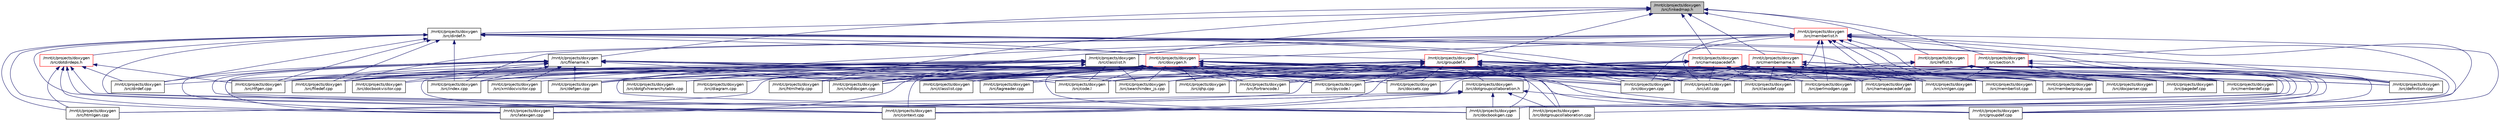digraph "/mnt/c/projects/doxygen/src/linkedmap.h"
{
 // LATEX_PDF_SIZE
  edge [fontname="Helvetica",fontsize="10",labelfontname="Helvetica",labelfontsize="10"];
  node [fontname="Helvetica",fontsize="10",shape=record];
  Node1 [label="/mnt/c/projects/doxygen\l/src/linkedmap.h",height=0.2,width=0.4,color="black", fillcolor="grey75", style="filled", fontcolor="black",tooltip=" "];
  Node1 -> Node2 [dir="back",color="midnightblue",fontsize="10",style="solid"];
  Node2 [label="/mnt/c/projects/doxygen\l/src/classlist.h",height=0.2,width=0.4,color="black", fillcolor="white", style="filled",URL="$classlist_8h.html",tooltip=" "];
  Node2 -> Node3 [dir="back",color="midnightblue",fontsize="10",style="solid"];
  Node3 [label="/mnt/c/projects/doxygen\l/src/classdef.cpp",height=0.2,width=0.4,color="black", fillcolor="white", style="filled",URL="$classdef_8cpp.html",tooltip=" "];
  Node2 -> Node4 [dir="back",color="midnightblue",fontsize="10",style="solid"];
  Node4 [label="/mnt/c/projects/doxygen\l/src/classlist.cpp",height=0.2,width=0.4,color="black", fillcolor="white", style="filled",URL="$classlist_8cpp.html",tooltip=" "];
  Node2 -> Node5 [dir="back",color="midnightblue",fontsize="10",style="solid"];
  Node5 [label="/mnt/c/projects/doxygen\l/src/code.l",height=0.2,width=0.4,color="black", fillcolor="white", style="filled",URL="$code_8l.html",tooltip=" "];
  Node2 -> Node6 [dir="back",color="midnightblue",fontsize="10",style="solid"];
  Node6 [label="/mnt/c/projects/doxygen\l/src/context.cpp",height=0.2,width=0.4,color="black", fillcolor="white", style="filled",URL="$context_8cpp.html",tooltip=" "];
  Node2 -> Node7 [dir="back",color="midnightblue",fontsize="10",style="solid"];
  Node7 [label="/mnt/c/projects/doxygen\l/src/defgen.cpp",height=0.2,width=0.4,color="black", fillcolor="white", style="filled",URL="$defgen_8cpp.html",tooltip=" "];
  Node2 -> Node8 [dir="back",color="midnightblue",fontsize="10",style="solid"];
  Node8 [label="/mnt/c/projects/doxygen\l/src/diagram.cpp",height=0.2,width=0.4,color="black", fillcolor="white", style="filled",URL="$diagram_8cpp.html",tooltip=" "];
  Node2 -> Node9 [dir="back",color="midnightblue",fontsize="10",style="solid"];
  Node9 [label="/mnt/c/projects/doxygen\l/src/docbookgen.cpp",height=0.2,width=0.4,color="black", fillcolor="white", style="filled",URL="$docbookgen_8cpp.html",tooltip=" "];
  Node2 -> Node10 [dir="back",color="midnightblue",fontsize="10",style="solid"];
  Node10 [label="/mnt/c/projects/doxygen\l/src/docparser.cpp",height=0.2,width=0.4,color="black", fillcolor="white", style="filled",URL="$docparser_8cpp.html",tooltip=" "];
  Node2 -> Node11 [dir="back",color="midnightblue",fontsize="10",style="solid"];
  Node11 [label="/mnt/c/projects/doxygen\l/src/dotgfxhierarchytable.cpp",height=0.2,width=0.4,color="black", fillcolor="white", style="filled",URL="$dotgfxhierarchytable_8cpp.html",tooltip=" "];
  Node2 -> Node12 [dir="back",color="midnightblue",fontsize="10",style="solid"];
  Node12 [label="/mnt/c/projects/doxygen\l/src/dotgroupcollaboration.cpp",height=0.2,width=0.4,color="black", fillcolor="white", style="filled",URL="$dotgroupcollaboration_8cpp.html",tooltip=" "];
  Node2 -> Node13 [dir="back",color="midnightblue",fontsize="10",style="solid"];
  Node13 [label="/mnt/c/projects/doxygen\l/src/doxygen.cpp",height=0.2,width=0.4,color="black", fillcolor="white", style="filled",URL="$doxygen_8cpp.html",tooltip=" "];
  Node2 -> Node14 [dir="back",color="midnightblue",fontsize="10",style="solid"];
  Node14 [label="/mnt/c/projects/doxygen\l/src/filedef.cpp",height=0.2,width=0.4,color="black", fillcolor="white", style="filled",URL="$filedef_8cpp.html",tooltip=" "];
  Node2 -> Node15 [dir="back",color="midnightblue",fontsize="10",style="solid"];
  Node15 [label="/mnt/c/projects/doxygen\l/src/fortrancode.l",height=0.2,width=0.4,color="black", fillcolor="white", style="filled",URL="$fortrancode_8l.html",tooltip=" "];
  Node2 -> Node16 [dir="back",color="midnightblue",fontsize="10",style="solid"];
  Node16 [label="/mnt/c/projects/doxygen\l/src/groupdef.cpp",height=0.2,width=0.4,color="black", fillcolor="white", style="filled",URL="$groupdef_8cpp.html",tooltip=" "];
  Node2 -> Node17 [dir="back",color="midnightblue",fontsize="10",style="solid"];
  Node17 [label="/mnt/c/projects/doxygen\l/src/index.cpp",height=0.2,width=0.4,color="black", fillcolor="white", style="filled",URL="$index_8cpp.html",tooltip="This file contains functions for the various index pages."];
  Node2 -> Node18 [dir="back",color="midnightblue",fontsize="10",style="solid"];
  Node18 [label="/mnt/c/projects/doxygen\l/src/latexgen.cpp",height=0.2,width=0.4,color="black", fillcolor="white", style="filled",URL="$latexgen_8cpp.html",tooltip=" "];
  Node2 -> Node19 [dir="back",color="midnightblue",fontsize="10",style="solid"];
  Node19 [label="/mnt/c/projects/doxygen\l/src/namespacedef.cpp",height=0.2,width=0.4,color="black", fillcolor="white", style="filled",URL="$namespacedef_8cpp.html",tooltip=" "];
  Node2 -> Node20 [dir="back",color="midnightblue",fontsize="10",style="solid"];
  Node20 [label="/mnt/c/projects/doxygen\l/src/perlmodgen.cpp",height=0.2,width=0.4,color="black", fillcolor="white", style="filled",URL="$perlmodgen_8cpp.html",tooltip=" "];
  Node2 -> Node21 [dir="back",color="midnightblue",fontsize="10",style="solid"];
  Node21 [label="/mnt/c/projects/doxygen\l/src/pycode.l",height=0.2,width=0.4,color="black", fillcolor="white", style="filled",URL="$pycode_8l.html",tooltip=" "];
  Node2 -> Node22 [dir="back",color="midnightblue",fontsize="10",style="solid"];
  Node22 [label="/mnt/c/projects/doxygen\l/src/rtfgen.cpp",height=0.2,width=0.4,color="black", fillcolor="white", style="filled",URL="$rtfgen_8cpp.html",tooltip=" "];
  Node2 -> Node23 [dir="back",color="midnightblue",fontsize="10",style="solid"];
  Node23 [label="/mnt/c/projects/doxygen\l/src/searchindex_js.cpp",height=0.2,width=0.4,color="black", fillcolor="white", style="filled",URL="$searchindex__js_8cpp.html",tooltip=" "];
  Node2 -> Node24 [dir="back",color="midnightblue",fontsize="10",style="solid"];
  Node24 [label="/mnt/c/projects/doxygen\l/src/util.cpp",height=0.2,width=0.4,color="black", fillcolor="white", style="filled",URL="$util_8cpp.html",tooltip=" "];
  Node2 -> Node25 [dir="back",color="midnightblue",fontsize="10",style="solid"];
  Node25 [label="/mnt/c/projects/doxygen\l/src/vhdldocgen.cpp",height=0.2,width=0.4,color="black", fillcolor="white", style="filled",URL="$vhdldocgen_8cpp.html",tooltip=" "];
  Node2 -> Node26 [dir="back",color="midnightblue",fontsize="10",style="solid"];
  Node26 [label="/mnt/c/projects/doxygen\l/src/xmlgen.cpp",height=0.2,width=0.4,color="black", fillcolor="white", style="filled",URL="$xmlgen_8cpp.html",tooltip=" "];
  Node1 -> Node27 [dir="back",color="midnightblue",fontsize="10",style="solid"];
  Node27 [label="/mnt/c/projects/doxygen\l/src/dirdef.h",height=0.2,width=0.4,color="black", fillcolor="white", style="filled",URL="$dirdef_8h.html",tooltip=" "];
  Node27 -> Node6 [dir="back",color="midnightblue",fontsize="10",style="solid"];
  Node27 -> Node28 [dir="back",color="midnightblue",fontsize="10",style="solid"];
  Node28 [label="/mnt/c/projects/doxygen\l/src/definition.cpp",height=0.2,width=0.4,color="black", fillcolor="white", style="filled",URL="$definition_8cpp.html",tooltip=" "];
  Node27 -> Node29 [dir="back",color="midnightblue",fontsize="10",style="solid"];
  Node29 [label="/mnt/c/projects/doxygen\l/src/dirdef.cpp",height=0.2,width=0.4,color="black", fillcolor="white", style="filled",URL="$dirdef_8cpp.html",tooltip=" "];
  Node27 -> Node9 [dir="back",color="midnightblue",fontsize="10",style="solid"];
  Node27 -> Node30 [dir="back",color="midnightblue",fontsize="10",style="solid"];
  Node30 [label="/mnt/c/projects/doxygen\l/src/dotdirdeps.h",height=0.2,width=0.4,color="red", fillcolor="white", style="filled",URL="$dotdirdeps_8h.html",tooltip=" "];
  Node30 -> Node6 [dir="back",color="midnightblue",fontsize="10",style="solid"];
  Node30 -> Node29 [dir="back",color="midnightblue",fontsize="10",style="solid"];
  Node30 -> Node9 [dir="back",color="midnightblue",fontsize="10",style="solid"];
  Node30 -> Node32 [dir="back",color="midnightblue",fontsize="10",style="solid"];
  Node32 [label="/mnt/c/projects/doxygen\l/src/htmlgen.cpp",height=0.2,width=0.4,color="black", fillcolor="white", style="filled",URL="$htmlgen_8cpp.html",tooltip=" "];
  Node30 -> Node18 [dir="back",color="midnightblue",fontsize="10",style="solid"];
  Node30 -> Node22 [dir="back",color="midnightblue",fontsize="10",style="solid"];
  Node27 -> Node13 [dir="back",color="midnightblue",fontsize="10",style="solid"];
  Node27 -> Node33 [dir="back",color="midnightblue",fontsize="10",style="solid"];
  Node33 [label="/mnt/c/projects/doxygen\l/src/doxygen.h",height=0.2,width=0.4,color="red", fillcolor="white", style="filled",URL="$doxygen_8h.html",tooltip=" "];
  Node33 -> Node3 [dir="back",color="midnightblue",fontsize="10",style="solid"];
  Node33 -> Node4 [dir="back",color="midnightblue",fontsize="10",style="solid"];
  Node33 -> Node5 [dir="back",color="midnightblue",fontsize="10",style="solid"];
  Node33 -> Node6 [dir="back",color="midnightblue",fontsize="10",style="solid"];
  Node33 -> Node7 [dir="back",color="midnightblue",fontsize="10",style="solid"];
  Node33 -> Node28 [dir="back",color="midnightblue",fontsize="10",style="solid"];
  Node33 -> Node8 [dir="back",color="midnightblue",fontsize="10",style="solid"];
  Node33 -> Node29 [dir="back",color="midnightblue",fontsize="10",style="solid"];
  Node33 -> Node9 [dir="back",color="midnightblue",fontsize="10",style="solid"];
  Node33 -> Node37 [dir="back",color="midnightblue",fontsize="10",style="solid"];
  Node37 [label="/mnt/c/projects/doxygen\l/src/docbookvisitor.cpp",height=0.2,width=0.4,color="black", fillcolor="white", style="filled",URL="$docbookvisitor_8cpp.html",tooltip=" "];
  Node33 -> Node10 [dir="back",color="midnightblue",fontsize="10",style="solid"];
  Node33 -> Node39 [dir="back",color="midnightblue",fontsize="10",style="solid"];
  Node39 [label="/mnt/c/projects/doxygen\l/src/docsets.cpp",height=0.2,width=0.4,color="black", fillcolor="white", style="filled",URL="$docsets_8cpp.html",tooltip=" "];
  Node33 -> Node11 [dir="back",color="midnightblue",fontsize="10",style="solid"];
  Node33 -> Node12 [dir="back",color="midnightblue",fontsize="10",style="solid"];
  Node33 -> Node13 [dir="back",color="midnightblue",fontsize="10",style="solid"];
  Node33 -> Node14 [dir="back",color="midnightblue",fontsize="10",style="solid"];
  Node33 -> Node15 [dir="back",color="midnightblue",fontsize="10",style="solid"];
  Node33 -> Node16 [dir="back",color="midnightblue",fontsize="10",style="solid"];
  Node33 -> Node32 [dir="back",color="midnightblue",fontsize="10",style="solid"];
  Node33 -> Node54 [dir="back",color="midnightblue",fontsize="10",style="solid"];
  Node54 [label="/mnt/c/projects/doxygen\l/src/htmlhelp.cpp",height=0.2,width=0.4,color="black", fillcolor="white", style="filled",URL="$htmlhelp_8cpp.html",tooltip=" "];
  Node33 -> Node17 [dir="back",color="midnightblue",fontsize="10",style="solid"];
  Node33 -> Node18 [dir="back",color="midnightblue",fontsize="10",style="solid"];
  Node33 -> Node62 [dir="back",color="midnightblue",fontsize="10",style="solid"];
  Node62 [label="/mnt/c/projects/doxygen\l/src/memberdef.cpp",height=0.2,width=0.4,color="black", fillcolor="white", style="filled",URL="$memberdef_8cpp.html",tooltip=" "];
  Node33 -> Node63 [dir="back",color="midnightblue",fontsize="10",style="solid"];
  Node63 [label="/mnt/c/projects/doxygen\l/src/membergroup.cpp",height=0.2,width=0.4,color="black", fillcolor="white", style="filled",URL="$membergroup_8cpp.html",tooltip=" "];
  Node33 -> Node64 [dir="back",color="midnightblue",fontsize="10",style="solid"];
  Node64 [label="/mnt/c/projects/doxygen\l/src/memberlist.cpp",height=0.2,width=0.4,color="black", fillcolor="white", style="filled",URL="$memberlist_8cpp.html",tooltip=" "];
  Node33 -> Node19 [dir="back",color="midnightblue",fontsize="10",style="solid"];
  Node33 -> Node70 [dir="back",color="midnightblue",fontsize="10",style="solid"];
  Node70 [label="/mnt/c/projects/doxygen\l/src/pagedef.cpp",height=0.2,width=0.4,color="black", fillcolor="white", style="filled",URL="$pagedef_8cpp.html",tooltip=" "];
  Node33 -> Node20 [dir="back",color="midnightblue",fontsize="10",style="solid"];
  Node33 -> Node21 [dir="back",color="midnightblue",fontsize="10",style="solid"];
  Node33 -> Node78 [dir="back",color="midnightblue",fontsize="10",style="solid"];
  Node78 [label="/mnt/c/projects/doxygen\l/src/qhp.cpp",height=0.2,width=0.4,color="black", fillcolor="white", style="filled",URL="$qhp_8cpp.html",tooltip=" "];
  Node33 -> Node22 [dir="back",color="midnightblue",fontsize="10",style="solid"];
  Node33 -> Node23 [dir="back",color="midnightblue",fontsize="10",style="solid"];
  Node33 -> Node83 [dir="back",color="midnightblue",fontsize="10",style="solid"];
  Node83 [label="/mnt/c/projects/doxygen\l/src/tagreader.cpp",height=0.2,width=0.4,color="black", fillcolor="white", style="filled",URL="$tagreader_8cpp.html",tooltip=" "];
  Node33 -> Node24 [dir="back",color="midnightblue",fontsize="10",style="solid"];
  Node33 -> Node25 [dir="back",color="midnightblue",fontsize="10",style="solid"];
  Node33 -> Node85 [dir="back",color="midnightblue",fontsize="10",style="solid"];
  Node85 [label="/mnt/c/projects/doxygen\l/src/xmldocvisitor.cpp",height=0.2,width=0.4,color="black", fillcolor="white", style="filled",URL="$xmldocvisitor_8cpp.html",tooltip=" "];
  Node33 -> Node26 [dir="back",color="midnightblue",fontsize="10",style="solid"];
  Node27 -> Node14 [dir="back",color="midnightblue",fontsize="10",style="solid"];
  Node27 -> Node16 [dir="back",color="midnightblue",fontsize="10",style="solid"];
  Node27 -> Node86 [dir="back",color="midnightblue",fontsize="10",style="solid"];
  Node86 [label="/mnt/c/projects/doxygen\l/src/groupdef.h",height=0.2,width=0.4,color="red", fillcolor="white", style="filled",URL="$groupdef_8h.html",tooltip=" "];
  Node86 -> Node3 [dir="back",color="midnightblue",fontsize="10",style="solid"];
  Node86 -> Node4 [dir="back",color="midnightblue",fontsize="10",style="solid"];
  Node86 -> Node5 [dir="back",color="midnightblue",fontsize="10",style="solid"];
  Node86 -> Node6 [dir="back",color="midnightblue",fontsize="10",style="solid"];
  Node86 -> Node28 [dir="back",color="midnightblue",fontsize="10",style="solid"];
  Node86 -> Node9 [dir="back",color="midnightblue",fontsize="10",style="solid"];
  Node86 -> Node10 [dir="back",color="midnightblue",fontsize="10",style="solid"];
  Node86 -> Node39 [dir="back",color="midnightblue",fontsize="10",style="solid"];
  Node86 -> Node87 [dir="back",color="midnightblue",fontsize="10",style="solid"];
  Node87 [label="/mnt/c/projects/doxygen\l/src/dotgroupcollaboration.h",height=0.2,width=0.4,color="black", fillcolor="white", style="filled",URL="$dotgroupcollaboration_8h.html",tooltip=" "];
  Node87 -> Node6 [dir="back",color="midnightblue",fontsize="10",style="solid"];
  Node87 -> Node9 [dir="back",color="midnightblue",fontsize="10",style="solid"];
  Node87 -> Node12 [dir="back",color="midnightblue",fontsize="10",style="solid"];
  Node87 -> Node16 [dir="back",color="midnightblue",fontsize="10",style="solid"];
  Node87 -> Node32 [dir="back",color="midnightblue",fontsize="10",style="solid"];
  Node87 -> Node18 [dir="back",color="midnightblue",fontsize="10",style="solid"];
  Node86 -> Node13 [dir="back",color="midnightblue",fontsize="10",style="solid"];
  Node86 -> Node14 [dir="back",color="midnightblue",fontsize="10",style="solid"];
  Node86 -> Node15 [dir="back",color="midnightblue",fontsize="10",style="solid"];
  Node86 -> Node16 [dir="back",color="midnightblue",fontsize="10",style="solid"];
  Node86 -> Node54 [dir="back",color="midnightblue",fontsize="10",style="solid"];
  Node86 -> Node17 [dir="back",color="midnightblue",fontsize="10",style="solid"];
  Node86 -> Node18 [dir="back",color="midnightblue",fontsize="10",style="solid"];
  Node86 -> Node62 [dir="back",color="midnightblue",fontsize="10",style="solid"];
  Node86 -> Node63 [dir="back",color="midnightblue",fontsize="10",style="solid"];
  Node86 -> Node64 [dir="back",color="midnightblue",fontsize="10",style="solid"];
  Node86 -> Node70 [dir="back",color="midnightblue",fontsize="10",style="solid"];
  Node86 -> Node20 [dir="back",color="midnightblue",fontsize="10",style="solid"];
  Node86 -> Node21 [dir="back",color="midnightblue",fontsize="10",style="solid"];
  Node86 -> Node78 [dir="back",color="midnightblue",fontsize="10",style="solid"];
  Node86 -> Node22 [dir="back",color="midnightblue",fontsize="10",style="solid"];
  Node86 -> Node23 [dir="back",color="midnightblue",fontsize="10",style="solid"];
  Node86 -> Node24 [dir="back",color="midnightblue",fontsize="10",style="solid"];
  Node86 -> Node25 [dir="back",color="midnightblue",fontsize="10",style="solid"];
  Node86 -> Node26 [dir="back",color="midnightblue",fontsize="10",style="solid"];
  Node27 -> Node32 [dir="back",color="midnightblue",fontsize="10",style="solid"];
  Node27 -> Node17 [dir="back",color="midnightblue",fontsize="10",style="solid"];
  Node27 -> Node18 [dir="back",color="midnightblue",fontsize="10",style="solid"];
  Node27 -> Node22 [dir="back",color="midnightblue",fontsize="10",style="solid"];
  Node27 -> Node24 [dir="back",color="midnightblue",fontsize="10",style="solid"];
  Node27 -> Node26 [dir="back",color="midnightblue",fontsize="10",style="solid"];
  Node1 -> Node88 [dir="back",color="midnightblue",fontsize="10",style="solid"];
  Node88 [label="/mnt/c/projects/doxygen\l/src/filename.h",height=0.2,width=0.4,color="black", fillcolor="white", style="filled",URL="$filename_8h.html",tooltip=" "];
  Node88 -> Node5 [dir="back",color="midnightblue",fontsize="10",style="solid"];
  Node88 -> Node6 [dir="back",color="midnightblue",fontsize="10",style="solid"];
  Node88 -> Node7 [dir="back",color="midnightblue",fontsize="10",style="solid"];
  Node88 -> Node29 [dir="back",color="midnightblue",fontsize="10",style="solid"];
  Node88 -> Node9 [dir="back",color="midnightblue",fontsize="10",style="solid"];
  Node88 -> Node37 [dir="back",color="midnightblue",fontsize="10",style="solid"];
  Node88 -> Node13 [dir="back",color="midnightblue",fontsize="10",style="solid"];
  Node88 -> Node14 [dir="back",color="midnightblue",fontsize="10",style="solid"];
  Node88 -> Node17 [dir="back",color="midnightblue",fontsize="10",style="solid"];
  Node88 -> Node18 [dir="back",color="midnightblue",fontsize="10",style="solid"];
  Node88 -> Node20 [dir="back",color="midnightblue",fontsize="10",style="solid"];
  Node88 -> Node22 [dir="back",color="midnightblue",fontsize="10",style="solid"];
  Node88 -> Node23 [dir="back",color="midnightblue",fontsize="10",style="solid"];
  Node88 -> Node83 [dir="back",color="midnightblue",fontsize="10",style="solid"];
  Node88 -> Node24 [dir="back",color="midnightblue",fontsize="10",style="solid"];
  Node88 -> Node25 [dir="back",color="midnightblue",fontsize="10",style="solid"];
  Node88 -> Node85 [dir="back",color="midnightblue",fontsize="10",style="solid"];
  Node88 -> Node26 [dir="back",color="midnightblue",fontsize="10",style="solid"];
  Node1 -> Node86 [dir="back",color="midnightblue",fontsize="10",style="solid"];
  Node1 -> Node54 [dir="back",color="midnightblue",fontsize="10",style="solid"];
  Node1 -> Node89 [dir="back",color="midnightblue",fontsize="10",style="solid"];
  Node89 [label="/mnt/c/projects/doxygen\l/src/memberlist.h",height=0.2,width=0.4,color="red", fillcolor="white", style="filled",URL="$memberlist_8h.html",tooltip=" "];
  Node89 -> Node3 [dir="back",color="midnightblue",fontsize="10",style="solid"];
  Node89 -> Node7 [dir="back",color="midnightblue",fontsize="10",style="solid"];
  Node89 -> Node28 [dir="back",color="midnightblue",fontsize="10",style="solid"];
  Node89 -> Node9 [dir="back",color="midnightblue",fontsize="10",style="solid"];
  Node89 -> Node13 [dir="back",color="midnightblue",fontsize="10",style="solid"];
  Node89 -> Node33 [dir="back",color="midnightblue",fontsize="10",style="solid"];
  Node89 -> Node14 [dir="back",color="midnightblue",fontsize="10",style="solid"];
  Node89 -> Node16 [dir="back",color="midnightblue",fontsize="10",style="solid"];
  Node89 -> Node17 [dir="back",color="midnightblue",fontsize="10",style="solid"];
  Node89 -> Node62 [dir="back",color="midnightblue",fontsize="10",style="solid"];
  Node89 -> Node63 [dir="back",color="midnightblue",fontsize="10",style="solid"];
  Node89 -> Node64 [dir="back",color="midnightblue",fontsize="10",style="solid"];
  Node89 -> Node19 [dir="back",color="midnightblue",fontsize="10",style="solid"];
  Node89 -> Node20 [dir="back",color="midnightblue",fontsize="10",style="solid"];
  Node89 -> Node24 [dir="back",color="midnightblue",fontsize="10",style="solid"];
  Node89 -> Node25 [dir="back",color="midnightblue",fontsize="10",style="solid"];
  Node89 -> Node26 [dir="back",color="midnightblue",fontsize="10",style="solid"];
  Node1 -> Node113 [dir="back",color="midnightblue",fontsize="10",style="solid"];
  Node113 [label="/mnt/c/projects/doxygen\l/src/membername.h",height=0.2,width=0.4,color="red", fillcolor="white", style="filled",URL="$membername_8h.html",tooltip=" "];
  Node113 -> Node3 [dir="back",color="midnightblue",fontsize="10",style="solid"];
  Node113 -> Node5 [dir="back",color="midnightblue",fontsize="10",style="solid"];
  Node113 -> Node6 [dir="back",color="midnightblue",fontsize="10",style="solid"];
  Node113 -> Node9 [dir="back",color="midnightblue",fontsize="10",style="solid"];
  Node113 -> Node13 [dir="back",color="midnightblue",fontsize="10",style="solid"];
  Node113 -> Node15 [dir="back",color="midnightblue",fontsize="10",style="solid"];
  Node113 -> Node16 [dir="back",color="midnightblue",fontsize="10",style="solid"];
  Node113 -> Node62 [dir="back",color="midnightblue",fontsize="10",style="solid"];
  Node113 -> Node19 [dir="back",color="midnightblue",fontsize="10",style="solid"];
  Node113 -> Node20 [dir="back",color="midnightblue",fontsize="10",style="solid"];
  Node113 -> Node21 [dir="back",color="midnightblue",fontsize="10",style="solid"];
  Node113 -> Node23 [dir="back",color="midnightblue",fontsize="10",style="solid"];
  Node113 -> Node24 [dir="back",color="midnightblue",fontsize="10",style="solid"];
  Node113 -> Node25 [dir="back",color="midnightblue",fontsize="10",style="solid"];
  Node113 -> Node26 [dir="back",color="midnightblue",fontsize="10",style="solid"];
  Node1 -> Node112 [dir="back",color="midnightblue",fontsize="10",style="solid"];
  Node112 [label="/mnt/c/projects/doxygen\l/src/namespacedef.h",height=0.2,width=0.4,color="red", fillcolor="white", style="filled",URL="$namespacedef_8h.html",tooltip=" "];
  Node112 -> Node3 [dir="back",color="midnightblue",fontsize="10",style="solid"];
  Node112 -> Node5 [dir="back",color="midnightblue",fontsize="10",style="solid"];
  Node112 -> Node6 [dir="back",color="midnightblue",fontsize="10",style="solid"];
  Node112 -> Node7 [dir="back",color="midnightblue",fontsize="10",style="solid"];
  Node112 -> Node28 [dir="back",color="midnightblue",fontsize="10",style="solid"];
  Node112 -> Node9 [dir="back",color="midnightblue",fontsize="10",style="solid"];
  Node112 -> Node10 [dir="back",color="midnightblue",fontsize="10",style="solid"];
  Node112 -> Node39 [dir="back",color="midnightblue",fontsize="10",style="solid"];
  Node112 -> Node12 [dir="back",color="midnightblue",fontsize="10",style="solid"];
  Node112 -> Node13 [dir="back",color="midnightblue",fontsize="10",style="solid"];
  Node112 -> Node14 [dir="back",color="midnightblue",fontsize="10",style="solid"];
  Node112 -> Node15 [dir="back",color="midnightblue",fontsize="10",style="solid"];
  Node112 -> Node16 [dir="back",color="midnightblue",fontsize="10",style="solid"];
  Node112 -> Node17 [dir="back",color="midnightblue",fontsize="10",style="solid"];
  Node112 -> Node18 [dir="back",color="midnightblue",fontsize="10",style="solid"];
  Node112 -> Node62 [dir="back",color="midnightblue",fontsize="10",style="solid"];
  Node112 -> Node63 [dir="back",color="midnightblue",fontsize="10",style="solid"];
  Node112 -> Node64 [dir="back",color="midnightblue",fontsize="10",style="solid"];
  Node112 -> Node19 [dir="back",color="midnightblue",fontsize="10",style="solid"];
  Node112 -> Node70 [dir="back",color="midnightblue",fontsize="10",style="solid"];
  Node112 -> Node20 [dir="back",color="midnightblue",fontsize="10",style="solid"];
  Node112 -> Node21 [dir="back",color="midnightblue",fontsize="10",style="solid"];
  Node112 -> Node22 [dir="back",color="midnightblue",fontsize="10",style="solid"];
  Node112 -> Node23 [dir="back",color="midnightblue",fontsize="10",style="solid"];
  Node112 -> Node24 [dir="back",color="midnightblue",fontsize="10",style="solid"];
  Node112 -> Node25 [dir="back",color="midnightblue",fontsize="10",style="solid"];
  Node112 -> Node26 [dir="back",color="midnightblue",fontsize="10",style="solid"];
  Node1 -> Node114 [dir="back",color="midnightblue",fontsize="10",style="solid"];
  Node114 [label="/mnt/c/projects/doxygen\l/src/reflist.h",height=0.2,width=0.4,color="red", fillcolor="white", style="filled",URL="$reflist_8h.html",tooltip=" "];
  Node114 -> Node28 [dir="back",color="midnightblue",fontsize="10",style="solid"];
  Node114 -> Node10 [dir="back",color="midnightblue",fontsize="10",style="solid"];
  Node114 -> Node13 [dir="back",color="midnightblue",fontsize="10",style="solid"];
  Node114 -> Node70 [dir="back",color="midnightblue",fontsize="10",style="solid"];
  Node114 -> Node24 [dir="back",color="midnightblue",fontsize="10",style="solid"];
  Node1 -> Node134 [dir="back",color="midnightblue",fontsize="10",style="solid"];
  Node134 [label="/mnt/c/projects/doxygen\l/src/section.h",height=0.2,width=0.4,color="red", fillcolor="white", style="filled",URL="$section_8h.html",tooltip=" "];
  Node134 -> Node28 [dir="back",color="midnightblue",fontsize="10",style="solid"];
  Node134 -> Node9 [dir="back",color="midnightblue",fontsize="10",style="solid"];
  Node134 -> Node10 [dir="back",color="midnightblue",fontsize="10",style="solid"];
  Node134 -> Node20 [dir="back",color="midnightblue",fontsize="10",style="solid"];
  Node134 -> Node83 [dir="back",color="midnightblue",fontsize="10",style="solid"];
  Node134 -> Node26 [dir="back",color="midnightblue",fontsize="10",style="solid"];
}
